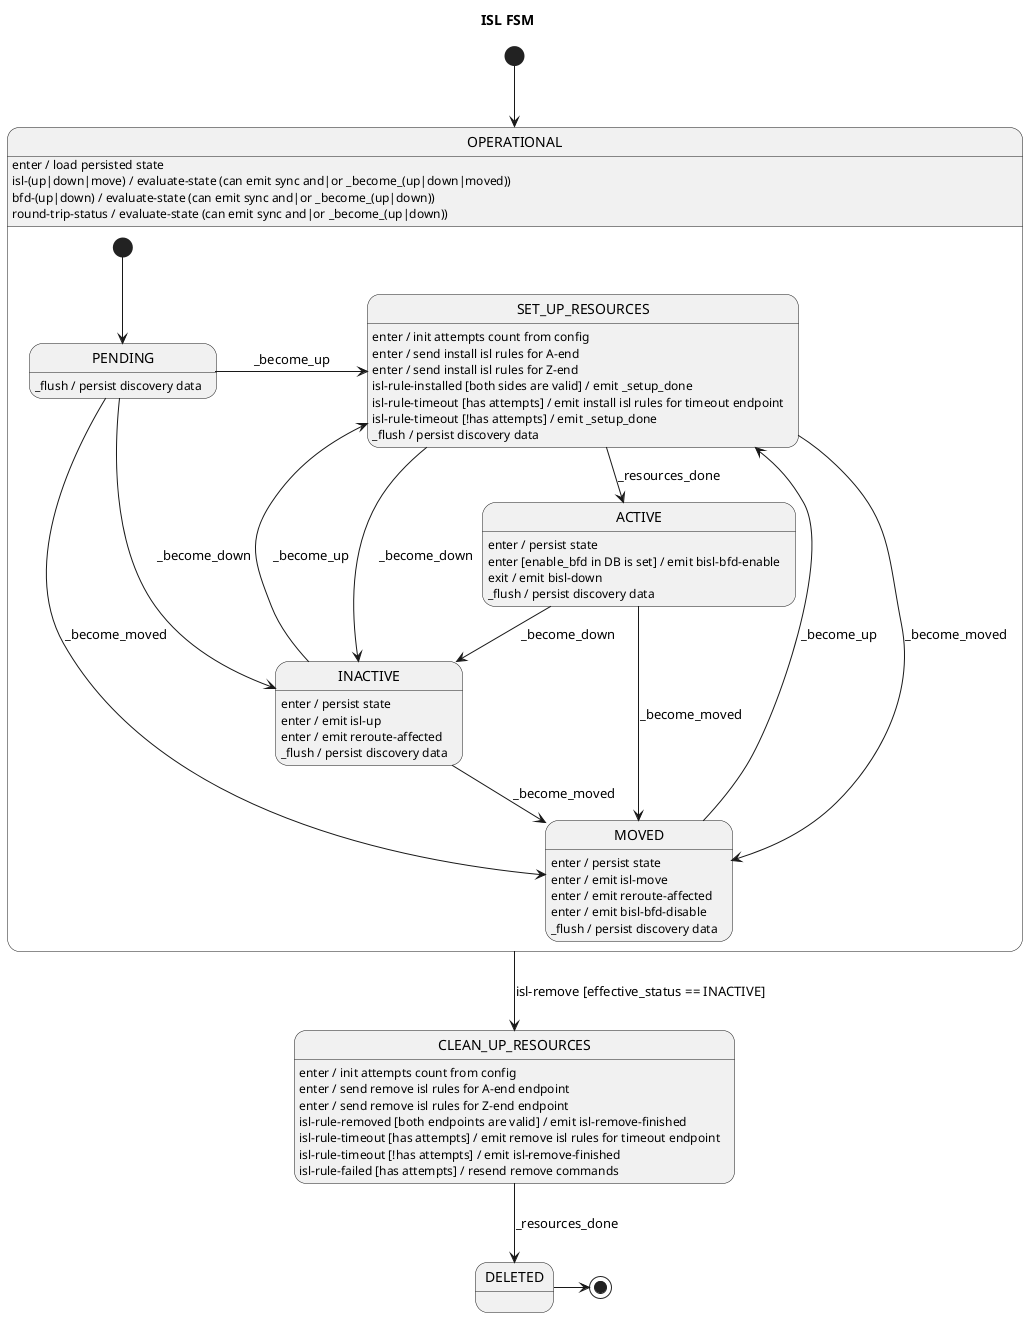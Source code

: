 Internal data:
* reference
* effective-status
* port-state-monitor
* poll-monitor
* bfd-monitor
* round-trip-monitor

* endpoint-A
* endpoint-B
* endpoint-A-up
* endpoint-B-up
* round-trip-expire-at

Input signals:
* isl-up
* isl-down
* isl-move
* BFD-up
* BFD-down
* round-trip-status

Internal(self-injected) signals
* _become_down

Output signals:
* bisl-up (notify BFD-port, notify reroute)
* bisl-down (notify reroute)
* bisl-bfd-enable
* bisl-bfd-disable
* isl-move

@startuml
title ISL FSM

[*] --> OPERATIONAL

state OPERATIONAL {
    [*] --> PENDING

    PENDING -r-> SET_UP_RESOURCES : _become_up
    PENDING --> INACTIVE : _become_down
    PENDING --> MOVED : _become_moved
    PENDING : _flush / persist discovery data

    SET_UP_RESOURCES --> ACTIVE : _resources_done
    SET_UP_RESOURCES --> INACTIVE : _become_down
    SET_UP_RESOURCES --> MOVED : _become_moved
    SET_UP_RESOURCES : enter / init attempts count from config
    SET_UP_RESOURCES : enter / send install isl rules for A-end
    SET_UP_RESOURCES : enter / send install isl rules for Z-end
    SET_UP_RESOURCES : isl-rule-installed [both sides are valid] / emit _setup_done
    SET_UP_RESOURCES : isl-rule-timeout [has attempts] / emit install isl rules for timeout endpoint
    SET_UP_RESOURCES : isl-rule-timeout [!has attempts] / emit _setup_done
    SET_UP_RESOURCES : _flush / persist discovery data

    ACTIVE --> INACTIVE : _become_down
    ACTIVE --> MOVED : _become_moved
    ACTIVE : enter / persist state
    ACTIVE : enter [enable_bfd in DB is set] / emit bisl-bfd-enable
    ACTIVE : exit / emit bisl-down
    ACTIVE : _flush / persist discovery data

    INACTIVE --> SET_UP_RESOURCES : _become_up
    INACTIVE -d-> MOVED : _become_moved
    INACTIVE : enter / persist state
    INACTIVE : enter / emit isl-up
    INACTIVE : enter / emit reroute-affected
    INACTIVE : _flush / persist discovery data

    MOVED --> SET_UP_RESOURCES : _become_up
    MOVED : enter / persist state
    MOVED : enter / emit isl-move
    MOVED : enter / emit reroute-affected
    MOVED : enter / emit bisl-bfd-disable
    MOVED : _flush / persist discovery data
}
OPERATIONAL --> CLEAN_UP_RESOURCES : isl-remove [effective_status == INACTIVE]
OPERATIONAL : enter / load persisted state
OPERATIONAL : isl-(up|down|move) / evaluate-state (can emit sync and|or _become_(up|down|moved))
OPERATIONAL : bfd-(up|down) / evaluate-state (can emit sync and|or _become_(up|down))
OPERATIONAL : round-trip-status / evaluate-state (can emit sync and|or _become_(up|down))

CLEAN_UP_RESOURCES : enter / init attempts count from config
CLEAN_UP_RESOURCES : enter / send remove isl rules for A-end endpoint
CLEAN_UP_RESOURCES : enter / send remove isl rules for Z-end endpoint
CLEAN_UP_RESOURCES : isl-rule-removed [both endpoints are valid] / emit isl-remove-finished
CLEAN_UP_RESOURCES : isl-rule-timeout [has attempts] / emit remove isl rules for timeout endpoint
CLEAN_UP_RESOURCES : isl-rule-timeout [!has attempts] / emit isl-remove-finished
CLEAN_UP_RESOURCES : isl-rule-failed [has attempts] / resend remove commands
CLEAN_UP_RESOURCES --> DELETED : _resources_done

DELETED -> [*]
@enduml
